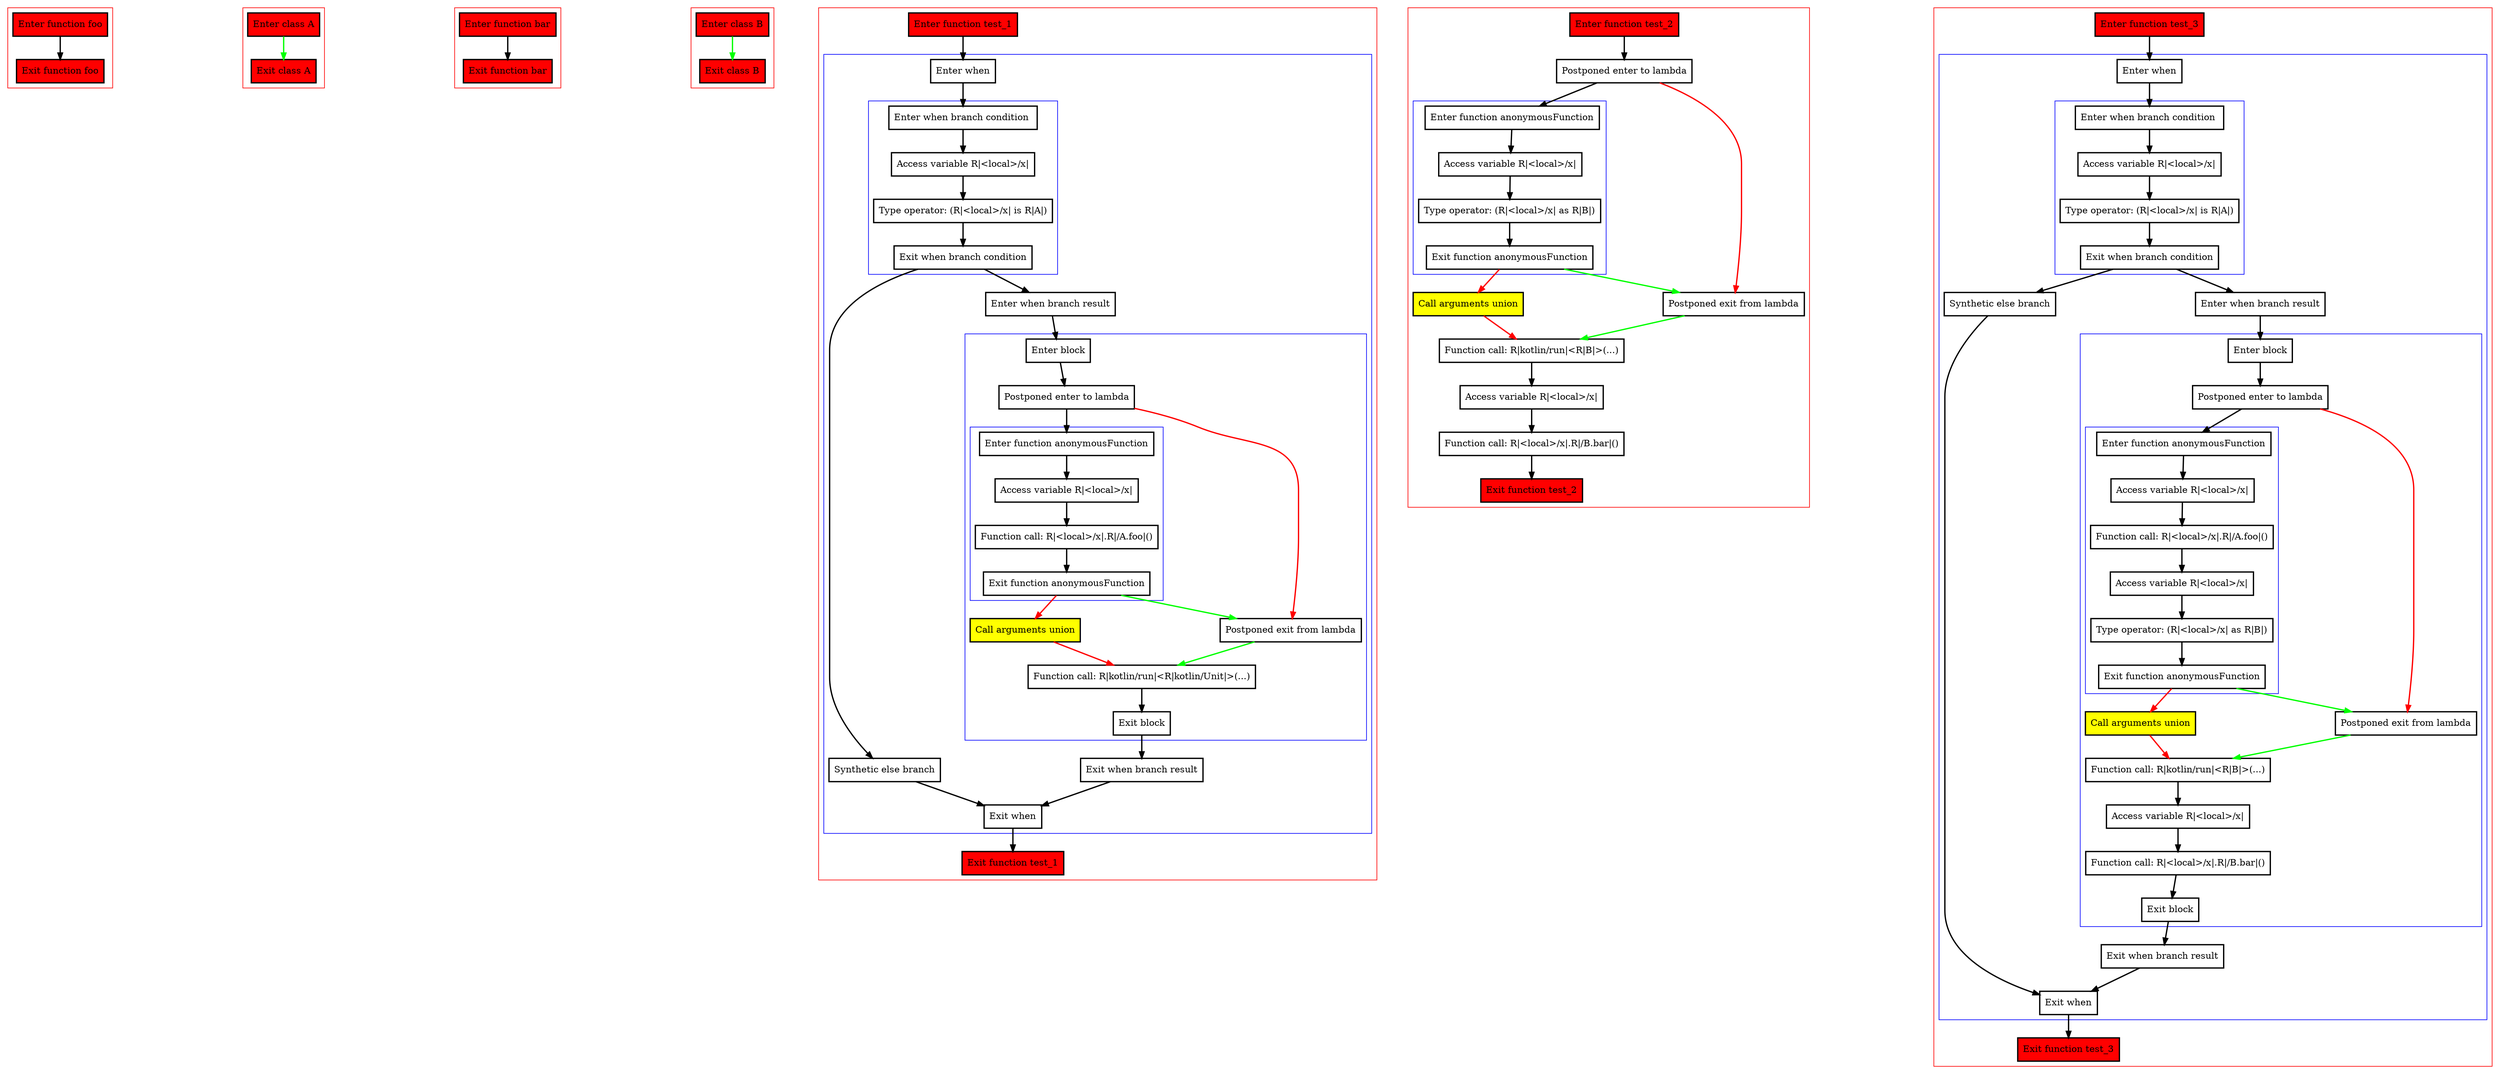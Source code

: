 digraph inPlaceLambdas_kt {
    graph [nodesep=3]
    node [shape=box penwidth=2]
    edge [penwidth=2]

    subgraph cluster_0 {
        color=red
        0 [label="Enter function foo" style="filled" fillcolor=red];
        1 [label="Exit function foo" style="filled" fillcolor=red];
    }
    0 -> {1};

    subgraph cluster_1 {
        color=red
        2 [label="Enter class A" style="filled" fillcolor=red];
        3 [label="Exit class A" style="filled" fillcolor=red];
    }
    2 -> {3} [color=green];

    subgraph cluster_2 {
        color=red
        4 [label="Enter function bar" style="filled" fillcolor=red];
        5 [label="Exit function bar" style="filled" fillcolor=red];
    }
    4 -> {5};

    subgraph cluster_3 {
        color=red
        6 [label="Enter class B" style="filled" fillcolor=red];
        7 [label="Exit class B" style="filled" fillcolor=red];
    }
    6 -> {7} [color=green];

    subgraph cluster_4 {
        color=red
        8 [label="Enter function test_1" style="filled" fillcolor=red];
        subgraph cluster_5 {
            color=blue
            10 [label="Enter when"];
            subgraph cluster_6 {
                color=blue
                12 [label="Enter when branch condition "];
                13 [label="Access variable R|<local>/x|"];
                14 [label="Type operator: (R|<local>/x| is R|A|)"];
                15 [label="Exit when branch condition"];
            }
            28 [label="Synthetic else branch"];
            16 [label="Enter when branch result"];
            subgraph cluster_7 {
                color=blue
                17 [label="Enter block"];
                18 [label="Postponed enter to lambda"];
                subgraph cluster_8 {
                    color=blue
                    20 [label="Enter function anonymousFunction"];
                    22 [label="Access variable R|<local>/x|"];
                    23 [label="Function call: R|<local>/x|.R|/A.foo|()"];
                    21 [label="Exit function anonymousFunction"];
                }
                25 [label="Call arguments union" style="filled" fillcolor=yellow];
                19 [label="Postponed exit from lambda"];
                24 [label="Function call: R|kotlin/run|<R|kotlin/Unit|>(...)"];
                26 [label="Exit block"];
            }
            27 [label="Exit when branch result"];
            11 [label="Exit when"];
        }
        9 [label="Exit function test_1" style="filled" fillcolor=red];
    }
    8 -> {10};
    10 -> {12};
    11 -> {9};
    12 -> {13};
    13 -> {14};
    14 -> {15};
    15 -> {16 28};
    16 -> {17};
    17 -> {18};
    18 -> {20};
    18 -> {19} [color=red];
    19 -> {24} [color=green];
    20 -> {22};
    21 -> {19} [color=green];
    21 -> {25} [color=red];
    22 -> {23};
    23 -> {21};
    24 -> {26};
    25 -> {24} [color=red];
    26 -> {27};
    27 -> {11};
    28 -> {11};

    subgraph cluster_9 {
        color=red
        29 [label="Enter function test_2" style="filled" fillcolor=red];
        31 [label="Postponed enter to lambda"];
        subgraph cluster_10 {
            color=blue
            33 [label="Enter function anonymousFunction"];
            35 [label="Access variable R|<local>/x|"];
            36 [label="Type operator: (R|<local>/x| as R|B|)"];
            34 [label="Exit function anonymousFunction"];
        }
        38 [label="Call arguments union" style="filled" fillcolor=yellow];
        32 [label="Postponed exit from lambda"];
        37 [label="Function call: R|kotlin/run|<R|B|>(...)"];
        39 [label="Access variable R|<local>/x|"];
        40 [label="Function call: R|<local>/x|.R|/B.bar|()"];
        30 [label="Exit function test_2" style="filled" fillcolor=red];
    }
    29 -> {31};
    31 -> {33};
    31 -> {32} [color=red];
    32 -> {37} [color=green];
    33 -> {35};
    34 -> {32} [color=green];
    34 -> {38} [color=red];
    35 -> {36};
    36 -> {34};
    37 -> {39};
    38 -> {37} [color=red];
    39 -> {40};
    40 -> {30};

    subgraph cluster_11 {
        color=red
        41 [label="Enter function test_3" style="filled" fillcolor=red];
        subgraph cluster_12 {
            color=blue
            43 [label="Enter when"];
            subgraph cluster_13 {
                color=blue
                45 [label="Enter when branch condition "];
                46 [label="Access variable R|<local>/x|"];
                47 [label="Type operator: (R|<local>/x| is R|A|)"];
                48 [label="Exit when branch condition"];
            }
            65 [label="Synthetic else branch"];
            49 [label="Enter when branch result"];
            subgraph cluster_14 {
                color=blue
                50 [label="Enter block"];
                51 [label="Postponed enter to lambda"];
                subgraph cluster_15 {
                    color=blue
                    53 [label="Enter function anonymousFunction"];
                    55 [label="Access variable R|<local>/x|"];
                    56 [label="Function call: R|<local>/x|.R|/A.foo|()"];
                    57 [label="Access variable R|<local>/x|"];
                    58 [label="Type operator: (R|<local>/x| as R|B|)"];
                    54 [label="Exit function anonymousFunction"];
                }
                60 [label="Call arguments union" style="filled" fillcolor=yellow];
                52 [label="Postponed exit from lambda"];
                59 [label="Function call: R|kotlin/run|<R|B|>(...)"];
                61 [label="Access variable R|<local>/x|"];
                62 [label="Function call: R|<local>/x|.R|/B.bar|()"];
                63 [label="Exit block"];
            }
            64 [label="Exit when branch result"];
            44 [label="Exit when"];
        }
        42 [label="Exit function test_3" style="filled" fillcolor=red];
    }
    41 -> {43};
    43 -> {45};
    44 -> {42};
    45 -> {46};
    46 -> {47};
    47 -> {48};
    48 -> {49 65};
    49 -> {50};
    50 -> {51};
    51 -> {53};
    51 -> {52} [color=red];
    52 -> {59} [color=green];
    53 -> {55};
    54 -> {52} [color=green];
    54 -> {60} [color=red];
    55 -> {56};
    56 -> {57};
    57 -> {58};
    58 -> {54};
    59 -> {61};
    60 -> {59} [color=red];
    61 -> {62};
    62 -> {63};
    63 -> {64};
    64 -> {44};
    65 -> {44};

}
